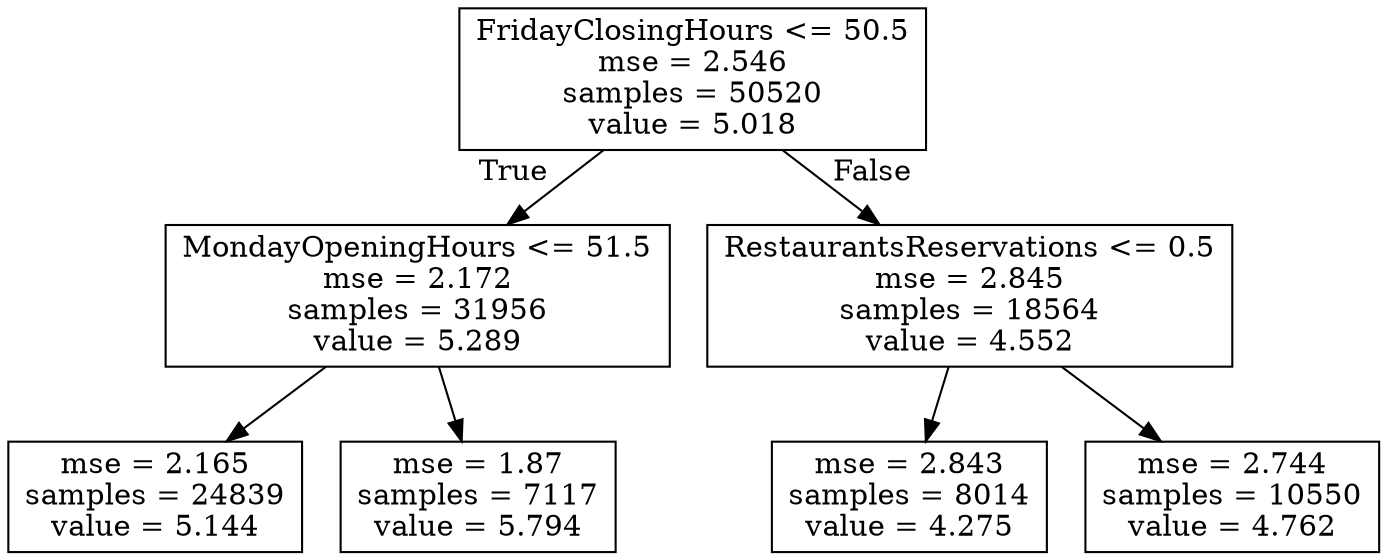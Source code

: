 digraph Tree {
node [shape=box] ;
0 [label="FridayClosingHours <= 50.5\nmse = 2.546\nsamples = 50520\nvalue = 5.018"] ;
1 [label="MondayOpeningHours <= 51.5\nmse = 2.172\nsamples = 31956\nvalue = 5.289"] ;
0 -> 1 [labeldistance=2.5, labelangle=45, headlabel="True"] ;
2 [label="mse = 2.165\nsamples = 24839\nvalue = 5.144"] ;
1 -> 2 ;
3 [label="mse = 1.87\nsamples = 7117\nvalue = 5.794"] ;
1 -> 3 ;
4 [label="RestaurantsReservations <= 0.5\nmse = 2.845\nsamples = 18564\nvalue = 4.552"] ;
0 -> 4 [labeldistance=2.5, labelangle=-45, headlabel="False"] ;
5 [label="mse = 2.843\nsamples = 8014\nvalue = 4.275"] ;
4 -> 5 ;
6 [label="mse = 2.744\nsamples = 10550\nvalue = 4.762"] ;
4 -> 6 ;
}